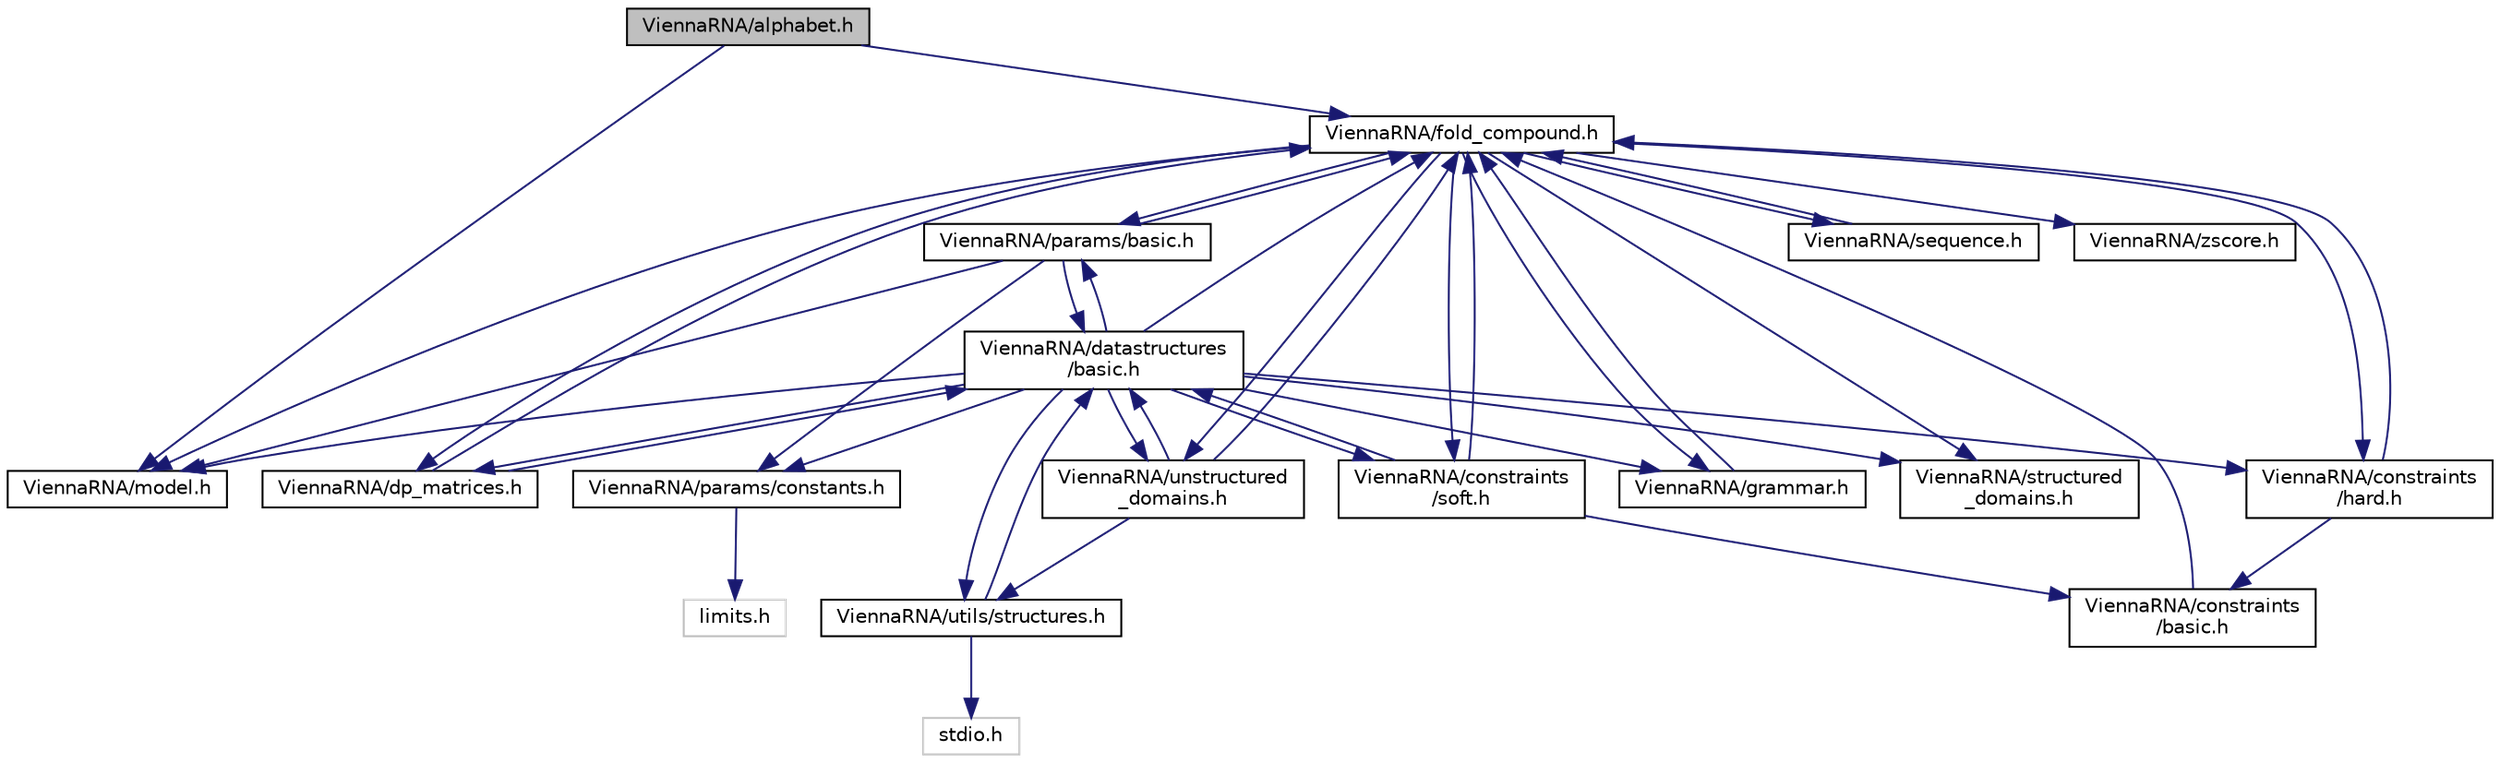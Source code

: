 digraph "ViennaRNA/alphabet.h"
{
 // INTERACTIVE_SVG=YES
 // LATEX_PDF_SIZE
  bgcolor="transparent";
  edge [fontname="Helvetica",fontsize="10",labelfontname="Helvetica",labelfontsize="10"];
  node [fontname="Helvetica",fontsize="10",shape=record];
  Node1 [label="ViennaRNA/alphabet.h",height=0.2,width=0.4,color="black", fillcolor="grey75", style="filled", fontcolor="black",tooltip="Functions to process, convert, and generally handle different nucleotide and/or base pair alphabets."];
  Node1 -> Node2 [color="midnightblue",fontsize="10",style="solid"];
  Node2 [label="ViennaRNA/fold_compound.h",height=0.2,width=0.4,color="black",URL="$fold__compound_8h.html",tooltip="The Basic Fold Compound API."];
  Node2 -> Node3 [color="midnightblue",fontsize="10",style="solid"];
  Node3 [label="ViennaRNA/model.h",height=0.2,width=0.4,color="black",URL="$model_8h.html",tooltip="The model details data structure and its corresponding modifiers."];
  Node2 -> Node4 [color="midnightblue",fontsize="10",style="solid"];
  Node4 [label="ViennaRNA/params/basic.h",height=0.2,width=0.4,color="black",URL="$params_2basic_8h.html",tooltip="Functions to deal with sets of energy parameters."];
  Node4 -> Node5 [color="midnightblue",fontsize="10",style="solid"];
  Node5 [label="ViennaRNA/params/constants.h",height=0.2,width=0.4,color="black",URL="$constants_8h.html",tooltip="Energy parameter constants."];
  Node5 -> Node6 [color="midnightblue",fontsize="10",style="solid"];
  Node6 [label="limits.h",height=0.2,width=0.4,color="grey75",tooltip=" "];
  Node4 -> Node7 [color="midnightblue",fontsize="10",style="solid"];
  Node7 [label="ViennaRNA/datastructures\l/basic.h",height=0.2,width=0.4,color="black",URL="$datastructures_2basic_8h.html",tooltip="Various data structures and pre-processor macros."];
  Node7 -> Node5 [color="midnightblue",fontsize="10",style="solid"];
  Node7 -> Node2 [color="midnightblue",fontsize="10",style="solid"];
  Node7 -> Node3 [color="midnightblue",fontsize="10",style="solid"];
  Node7 -> Node4 [color="midnightblue",fontsize="10",style="solid"];
  Node7 -> Node8 [color="midnightblue",fontsize="10",style="solid"];
  Node8 [label="ViennaRNA/dp_matrices.h",height=0.2,width=0.4,color="black",URL="$dp__matrices_8h.html",tooltip="Functions to deal with standard dynamic programming (DP) matrices."];
  Node8 -> Node7 [color="midnightblue",fontsize="10",style="solid"];
  Node8 -> Node2 [color="midnightblue",fontsize="10",style="solid"];
  Node7 -> Node9 [color="midnightblue",fontsize="10",style="solid"];
  Node9 [label="ViennaRNA/constraints\l/hard.h",height=0.2,width=0.4,color="black",URL="$hard_8h.html",tooltip="Functions and data structures for handling of secondary structure hard constraints."];
  Node9 -> Node2 [color="midnightblue",fontsize="10",style="solid"];
  Node9 -> Node10 [color="midnightblue",fontsize="10",style="solid"];
  Node10 [label="ViennaRNA/constraints\l/basic.h",height=0.2,width=0.4,color="black",URL="$constraints_2basic_8h.html",tooltip="Functions and data structures for constraining secondary structure predictions and evaluation."];
  Node10 -> Node2 [color="midnightblue",fontsize="10",style="solid"];
  Node7 -> Node11 [color="midnightblue",fontsize="10",style="solid"];
  Node11 [label="ViennaRNA/constraints\l/soft.h",height=0.2,width=0.4,color="black",URL="$soft_8h.html",tooltip="Functions and data structures for secondary structure soft constraints."];
  Node11 -> Node7 [color="midnightblue",fontsize="10",style="solid"];
  Node11 -> Node2 [color="midnightblue",fontsize="10",style="solid"];
  Node11 -> Node10 [color="midnightblue",fontsize="10",style="solid"];
  Node7 -> Node12 [color="midnightblue",fontsize="10",style="solid"];
  Node12 [label="ViennaRNA/grammar.h",height=0.2,width=0.4,color="black",URL="$grammar_8h.html",tooltip="Implementations for the RNA folding grammar."];
  Node12 -> Node2 [color="midnightblue",fontsize="10",style="solid"];
  Node7 -> Node13 [color="midnightblue",fontsize="10",style="solid"];
  Node13 [label="ViennaRNA/structured\l_domains.h",height=0.2,width=0.4,color="black",URL="$structured__domains_8h.html",tooltip="This module provides interfaces that deal with additional structured domains in the folding grammar."];
  Node7 -> Node14 [color="midnightblue",fontsize="10",style="solid"];
  Node14 [label="ViennaRNA/unstructured\l_domains.h",height=0.2,width=0.4,color="black",URL="$unstructured__domains_8h.html",tooltip="Functions to modify unstructured domains, e.g. to incorporate ligands binding to unpaired stretches."];
  Node14 -> Node7 [color="midnightblue",fontsize="10",style="solid"];
  Node14 -> Node2 [color="midnightblue",fontsize="10",style="solid"];
  Node14 -> Node15 [color="midnightblue",fontsize="10",style="solid"];
  Node15 [label="ViennaRNA/utils/structures.h",height=0.2,width=0.4,color="black",URL="$utils_2structures_8h.html",tooltip="Various utility- and helper-functions for secondary structure parsing, converting,..."];
  Node15 -> Node16 [color="midnightblue",fontsize="10",style="solid"];
  Node16 [label="stdio.h",height=0.2,width=0.4,color="grey75",tooltip=" "];
  Node15 -> Node7 [color="midnightblue",fontsize="10",style="solid"];
  Node7 -> Node15 [color="midnightblue",fontsize="10",style="solid"];
  Node4 -> Node2 [color="midnightblue",fontsize="10",style="solid"];
  Node4 -> Node3 [color="midnightblue",fontsize="10",style="solid"];
  Node2 -> Node17 [color="midnightblue",fontsize="10",style="solid"];
  Node17 [label="ViennaRNA/sequence.h",height=0.2,width=0.4,color="black",URL="$sequence_8h.html",tooltip="Functions and data structures related to sequence representations ,."];
  Node17 -> Node2 [color="midnightblue",fontsize="10",style="solid"];
  Node2 -> Node8 [color="midnightblue",fontsize="10",style="solid"];
  Node2 -> Node9 [color="midnightblue",fontsize="10",style="solid"];
  Node2 -> Node11 [color="midnightblue",fontsize="10",style="solid"];
  Node2 -> Node12 [color="midnightblue",fontsize="10",style="solid"];
  Node2 -> Node13 [color="midnightblue",fontsize="10",style="solid"];
  Node2 -> Node14 [color="midnightblue",fontsize="10",style="solid"];
  Node2 -> Node18 [color="midnightblue",fontsize="10",style="solid"];
  Node18 [label="ViennaRNA/zscore.h",height=0.2,width=0.4,color="black",URL="$zscore_8h_source.html",tooltip=" "];
  Node1 -> Node3 [color="midnightblue",fontsize="10",style="solid"];
}
